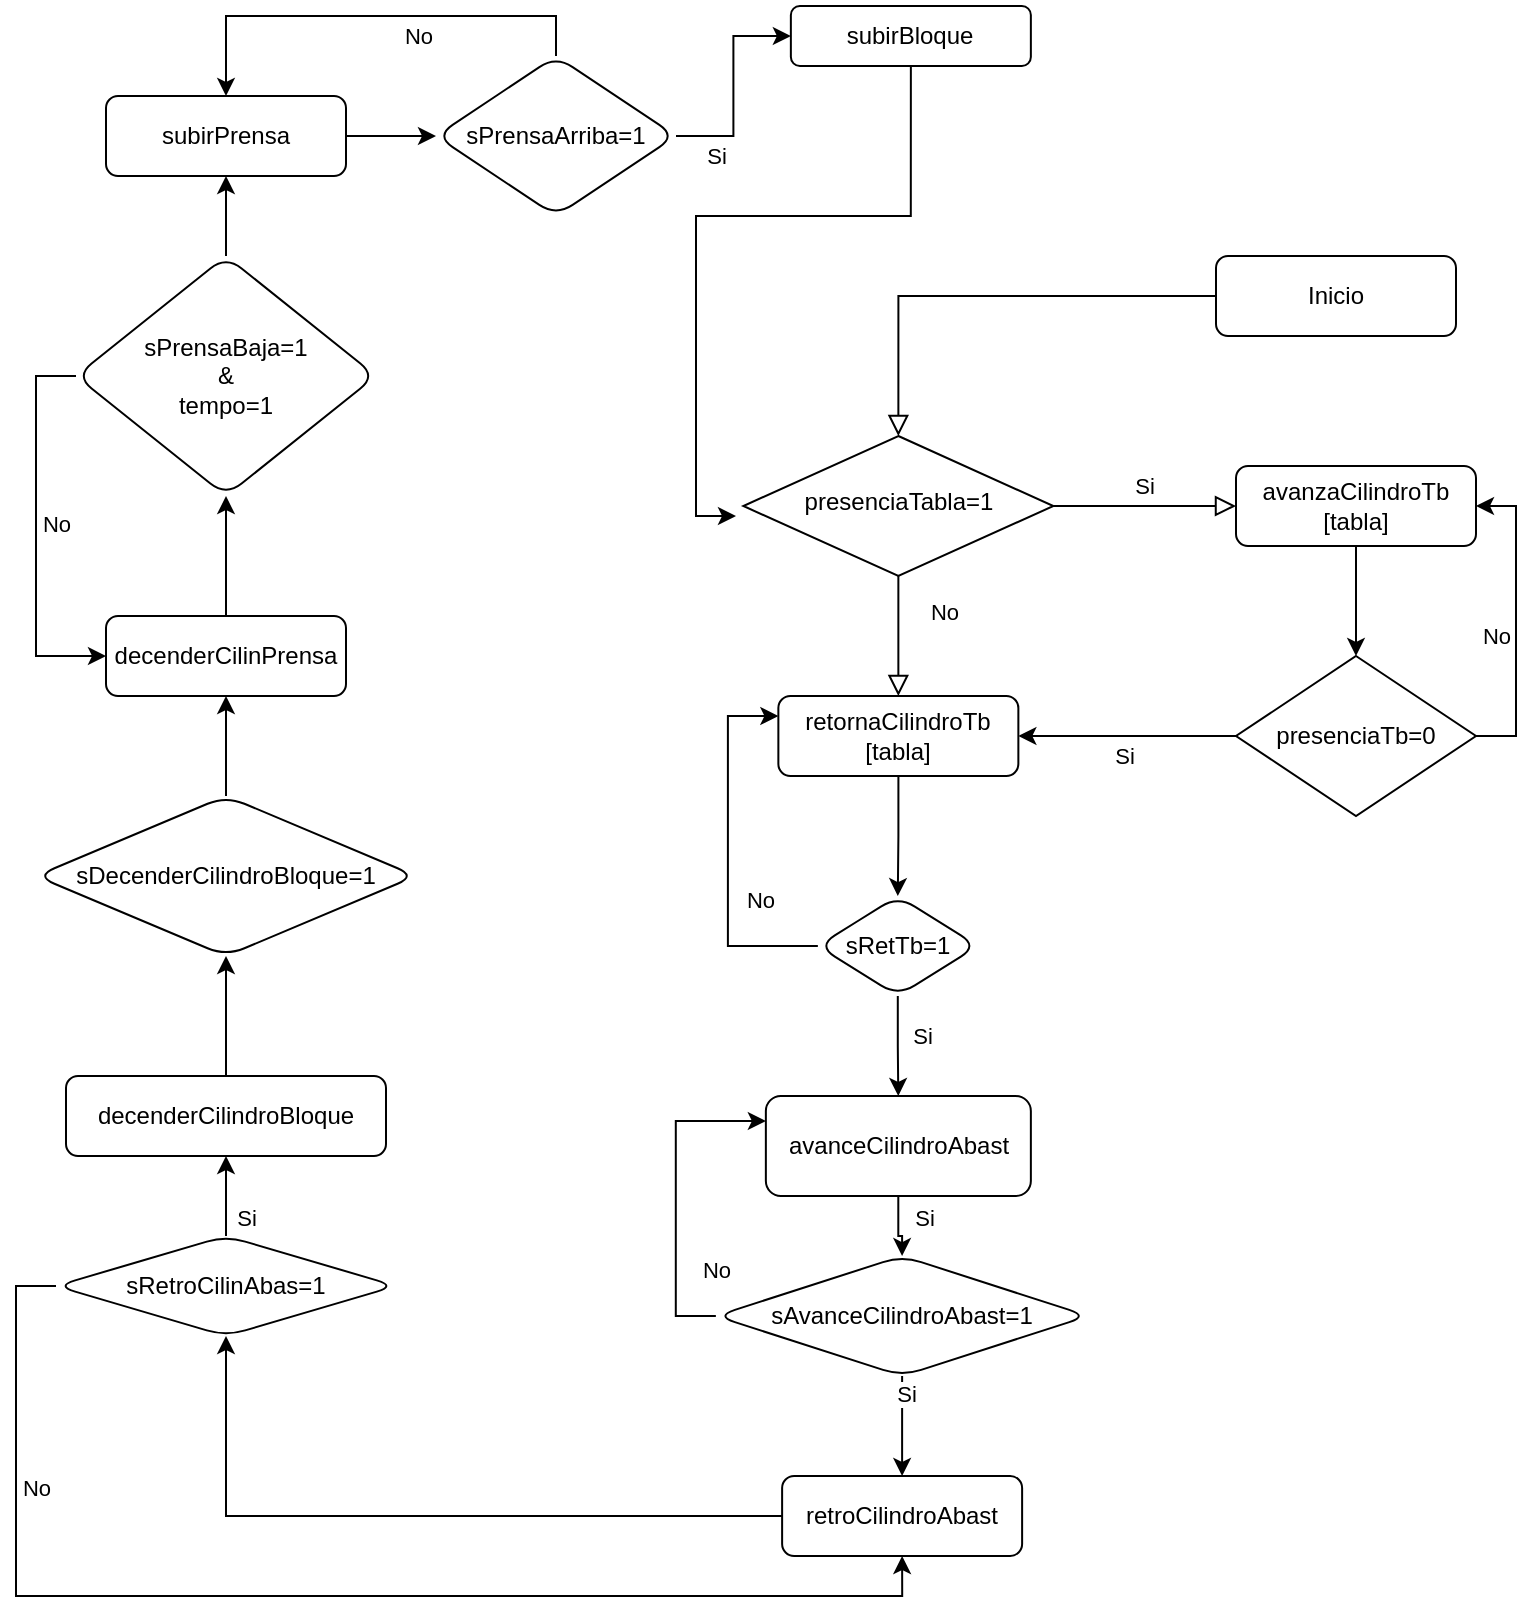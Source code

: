 <mxfile version="22.1.4" type="github">
  <diagram name="Page-1" id="q_WEoiL0naOX0lVXU06q">
    <mxGraphModel dx="1756" dy="1124" grid="1" gridSize="10" guides="1" tooltips="1" connect="1" arrows="1" fold="1" page="1" pageScale="1" pageWidth="850" pageHeight="1100" math="0" shadow="0">
      <root>
        <mxCell id="0" />
        <mxCell id="1" parent="0" />
        <mxCell id="4OhVzmpmFUMguLGM2Mql-1" value="" style="rounded=0;html=1;jettySize=auto;orthogonalLoop=1;fontSize=11;endArrow=block;endFill=0;endSize=8;strokeWidth=1;shadow=0;labelBackgroundColor=none;edgeStyle=orthogonalEdgeStyle;entryX=0.5;entryY=0;entryDx=0;entryDy=0;" parent="1" source="4OhVzmpmFUMguLGM2Mql-2" target="4OhVzmpmFUMguLGM2Mql-9" edge="1">
          <mxGeometry relative="1" as="geometry">
            <mxPoint x="425.267" y="130.005" as="targetPoint" />
          </mxGeometry>
        </mxCell>
        <mxCell id="4OhVzmpmFUMguLGM2Mql-2" value="Inicio" style="rounded=1;whiteSpace=wrap;html=1;fontSize=12;glass=0;strokeWidth=1;shadow=0;" parent="1" vertex="1">
          <mxGeometry x="670" y="160" width="120" height="40" as="geometry" />
        </mxCell>
        <mxCell id="4OhVzmpmFUMguLGM2Mql-7" value="No" style="rounded=0;html=1;jettySize=auto;orthogonalLoop=1;fontSize=11;endArrow=block;endFill=0;endSize=8;strokeWidth=1;shadow=0;labelBackgroundColor=none;edgeStyle=orthogonalEdgeStyle;" parent="1" source="4OhVzmpmFUMguLGM2Mql-9" target="4OhVzmpmFUMguLGM2Mql-10" edge="1">
          <mxGeometry x="-0.4" y="23" relative="1" as="geometry">
            <mxPoint as="offset" />
          </mxGeometry>
        </mxCell>
        <mxCell id="4OhVzmpmFUMguLGM2Mql-8" value="Si" style="edgeStyle=orthogonalEdgeStyle;rounded=0;html=1;jettySize=auto;orthogonalLoop=1;fontSize=11;endArrow=block;endFill=0;endSize=8;strokeWidth=1;shadow=0;labelBackgroundColor=none;" parent="1" source="4OhVzmpmFUMguLGM2Mql-9" target="4OhVzmpmFUMguLGM2Mql-12" edge="1">
          <mxGeometry y="10" relative="1" as="geometry">
            <mxPoint as="offset" />
          </mxGeometry>
        </mxCell>
        <mxCell id="4OhVzmpmFUMguLGM2Mql-9" value="presenciaTabla=1" style="rhombus;whiteSpace=wrap;html=1;shadow=0;fontFamily=Helvetica;fontSize=12;align=center;strokeWidth=1;spacing=6;spacingTop=-4;" parent="1" vertex="1">
          <mxGeometry x="433.68" y="250" width="155" height="70" as="geometry" />
        </mxCell>
        <mxCell id="USjdJJSaS5lvfbqe0eCx-4" value="" style="edgeStyle=orthogonalEdgeStyle;rounded=0;orthogonalLoop=1;jettySize=auto;html=1;" edge="1" parent="1" source="4OhVzmpmFUMguLGM2Mql-10" target="USjdJJSaS5lvfbqe0eCx-3">
          <mxGeometry relative="1" as="geometry" />
        </mxCell>
        <mxCell id="4OhVzmpmFUMguLGM2Mql-10" value="retornaCilindroTb&lt;br&gt;[tabla]" style="rounded=1;whiteSpace=wrap;html=1;fontSize=12;glass=0;strokeWidth=1;shadow=0;" parent="1" vertex="1">
          <mxGeometry x="451.18" y="380" width="120" height="40" as="geometry" />
        </mxCell>
        <mxCell id="4OhVzmpmFUMguLGM2Mql-11" value="" style="edgeStyle=orthogonalEdgeStyle;rounded=0;orthogonalLoop=1;jettySize=auto;html=1;" parent="1" source="4OhVzmpmFUMguLGM2Mql-12" target="4OhVzmpmFUMguLGM2Mql-13" edge="1">
          <mxGeometry relative="1" as="geometry" />
        </mxCell>
        <mxCell id="4OhVzmpmFUMguLGM2Mql-12" value="avanzaCilindroTb&lt;br&gt;[tabla]" style="rounded=1;whiteSpace=wrap;html=1;fontSize=12;glass=0;strokeWidth=1;shadow=0;" parent="1" vertex="1">
          <mxGeometry x="680" y="265" width="120" height="40" as="geometry" />
        </mxCell>
        <mxCell id="4OhVzmpmFUMguLGM2Mql-14" value="" style="edgeStyle=orthogonalEdgeStyle;rounded=0;orthogonalLoop=1;jettySize=auto;html=1;" parent="1" source="4OhVzmpmFUMguLGM2Mql-13" target="4OhVzmpmFUMguLGM2Mql-10" edge="1">
          <mxGeometry relative="1" as="geometry" />
        </mxCell>
        <mxCell id="4OhVzmpmFUMguLGM2Mql-15" value="Si" style="edgeLabel;html=1;align=center;verticalAlign=middle;resizable=0;points=[];" parent="4OhVzmpmFUMguLGM2Mql-14" vertex="1" connectable="0">
          <mxGeometry x="0.133" y="1" relative="1" as="geometry">
            <mxPoint x="5" y="9" as="offset" />
          </mxGeometry>
        </mxCell>
        <mxCell id="USjdJJSaS5lvfbqe0eCx-13" style="edgeStyle=orthogonalEdgeStyle;rounded=0;orthogonalLoop=1;jettySize=auto;html=1;exitX=1;exitY=0.5;exitDx=0;exitDy=0;entryX=1;entryY=0.5;entryDx=0;entryDy=0;" edge="1" parent="1" source="4OhVzmpmFUMguLGM2Mql-13" target="4OhVzmpmFUMguLGM2Mql-12">
          <mxGeometry relative="1" as="geometry" />
        </mxCell>
        <mxCell id="USjdJJSaS5lvfbqe0eCx-27" value="No" style="edgeLabel;html=1;align=center;verticalAlign=middle;resizable=0;points=[];" vertex="1" connectable="0" parent="USjdJJSaS5lvfbqe0eCx-13">
          <mxGeometry x="-0.25" y="-1" relative="1" as="geometry">
            <mxPoint x="-11" y="-12" as="offset" />
          </mxGeometry>
        </mxCell>
        <mxCell id="4OhVzmpmFUMguLGM2Mql-13" value="presenciaTb=0" style="rhombus;whiteSpace=wrap;html=1;" parent="1" vertex="1">
          <mxGeometry x="680" y="360" width="120" height="80" as="geometry" />
        </mxCell>
        <mxCell id="USjdJJSaS5lvfbqe0eCx-6" value="" style="edgeStyle=orthogonalEdgeStyle;rounded=0;orthogonalLoop=1;jettySize=auto;html=1;" edge="1" parent="1" source="USjdJJSaS5lvfbqe0eCx-3" target="USjdJJSaS5lvfbqe0eCx-5">
          <mxGeometry relative="1" as="geometry" />
        </mxCell>
        <mxCell id="USjdJJSaS5lvfbqe0eCx-9" value="Si" style="edgeLabel;html=1;align=center;verticalAlign=middle;resizable=0;points=[];" vertex="1" connectable="0" parent="USjdJJSaS5lvfbqe0eCx-6">
          <mxGeometry x="-0.088" y="-1" relative="1" as="geometry">
            <mxPoint x="13" y="-3" as="offset" />
          </mxGeometry>
        </mxCell>
        <mxCell id="USjdJJSaS5lvfbqe0eCx-7" style="edgeStyle=orthogonalEdgeStyle;rounded=0;orthogonalLoop=1;jettySize=auto;html=1;exitX=0;exitY=0.5;exitDx=0;exitDy=0;entryX=0;entryY=0.25;entryDx=0;entryDy=0;" edge="1" parent="1" source="USjdJJSaS5lvfbqe0eCx-3" target="4OhVzmpmFUMguLGM2Mql-10">
          <mxGeometry relative="1" as="geometry">
            <Array as="points">
              <mxPoint x="425.93" y="505" />
              <mxPoint x="425.93" y="390" />
            </Array>
          </mxGeometry>
        </mxCell>
        <mxCell id="USjdJJSaS5lvfbqe0eCx-8" value="No" style="edgeLabel;html=1;align=center;verticalAlign=middle;resizable=0;points=[];" vertex="1" connectable="0" parent="USjdJJSaS5lvfbqe0eCx-7">
          <mxGeometry x="-0.254" y="1" relative="1" as="geometry">
            <mxPoint x="17" y="1" as="offset" />
          </mxGeometry>
        </mxCell>
        <mxCell id="USjdJJSaS5lvfbqe0eCx-3" value="sRetTb=1" style="rhombus;whiteSpace=wrap;html=1;rounded=1;glass=0;strokeWidth=1;shadow=0;" vertex="1" parent="1">
          <mxGeometry x="470.93" y="480" width="80" height="50" as="geometry" />
        </mxCell>
        <mxCell id="USjdJJSaS5lvfbqe0eCx-11" value="" style="edgeStyle=orthogonalEdgeStyle;rounded=0;orthogonalLoop=1;jettySize=auto;html=1;" edge="1" parent="1" source="USjdJJSaS5lvfbqe0eCx-5" target="USjdJJSaS5lvfbqe0eCx-10">
          <mxGeometry relative="1" as="geometry" />
        </mxCell>
        <mxCell id="USjdJJSaS5lvfbqe0eCx-12" value="Si" style="edgeLabel;html=1;align=center;verticalAlign=middle;resizable=0;points=[];" vertex="1" connectable="0" parent="USjdJJSaS5lvfbqe0eCx-11">
          <mxGeometry x="-0.308" relative="1" as="geometry">
            <mxPoint x="13" as="offset" />
          </mxGeometry>
        </mxCell>
        <mxCell id="USjdJJSaS5lvfbqe0eCx-5" value="avanceCilindroAbast" style="whiteSpace=wrap;html=1;rounded=1;glass=0;strokeWidth=1;shadow=0;" vertex="1" parent="1">
          <mxGeometry x="444.93" y="580" width="132.5" height="50" as="geometry" />
        </mxCell>
        <mxCell id="USjdJJSaS5lvfbqe0eCx-14" style="edgeStyle=orthogonalEdgeStyle;rounded=0;orthogonalLoop=1;jettySize=auto;html=1;exitX=0;exitY=0.5;exitDx=0;exitDy=0;entryX=0;entryY=0.25;entryDx=0;entryDy=0;" edge="1" parent="1" source="USjdJJSaS5lvfbqe0eCx-10" target="USjdJJSaS5lvfbqe0eCx-5">
          <mxGeometry relative="1" as="geometry" />
        </mxCell>
        <mxCell id="USjdJJSaS5lvfbqe0eCx-15" value="No" style="edgeLabel;html=1;align=center;verticalAlign=middle;resizable=0;points=[];" vertex="1" connectable="0" parent="USjdJJSaS5lvfbqe0eCx-14">
          <mxGeometry x="-0.249" relative="1" as="geometry">
            <mxPoint x="20" y="18" as="offset" />
          </mxGeometry>
        </mxCell>
        <mxCell id="USjdJJSaS5lvfbqe0eCx-17" value="" style="edgeStyle=orthogonalEdgeStyle;rounded=0;orthogonalLoop=1;jettySize=auto;html=1;exitX=0.5;exitY=1;exitDx=0;exitDy=0;" edge="1" parent="1" source="USjdJJSaS5lvfbqe0eCx-10" target="USjdJJSaS5lvfbqe0eCx-16">
          <mxGeometry relative="1" as="geometry" />
        </mxCell>
        <mxCell id="USjdJJSaS5lvfbqe0eCx-18" value="Si" style="edgeLabel;html=1;align=center;verticalAlign=middle;resizable=0;points=[];" vertex="1" connectable="0" parent="USjdJJSaS5lvfbqe0eCx-17">
          <mxGeometry x="-0.323" y="2" relative="1" as="geometry">
            <mxPoint y="-8" as="offset" />
          </mxGeometry>
        </mxCell>
        <mxCell id="USjdJJSaS5lvfbqe0eCx-10" value="sAvanceCilindroAbast=1" style="rhombus;whiteSpace=wrap;html=1;rounded=1;glass=0;strokeWidth=1;shadow=0;" vertex="1" parent="1">
          <mxGeometry x="419.93" y="660" width="186.25" height="60" as="geometry" />
        </mxCell>
        <mxCell id="USjdJJSaS5lvfbqe0eCx-20" value="" style="edgeStyle=orthogonalEdgeStyle;rounded=0;orthogonalLoop=1;jettySize=auto;html=1;" edge="1" parent="1" source="USjdJJSaS5lvfbqe0eCx-16" target="USjdJJSaS5lvfbqe0eCx-19">
          <mxGeometry relative="1" as="geometry" />
        </mxCell>
        <mxCell id="USjdJJSaS5lvfbqe0eCx-16" value="retroCilindroAbast" style="whiteSpace=wrap;html=1;rounded=1;glass=0;strokeWidth=1;shadow=0;" vertex="1" parent="1">
          <mxGeometry x="453.06" y="770" width="120" height="40" as="geometry" />
        </mxCell>
        <mxCell id="USjdJJSaS5lvfbqe0eCx-24" value="" style="edgeStyle=orthogonalEdgeStyle;rounded=0;orthogonalLoop=1;jettySize=auto;html=1;" edge="1" parent="1" source="USjdJJSaS5lvfbqe0eCx-19" target="USjdJJSaS5lvfbqe0eCx-23">
          <mxGeometry relative="1" as="geometry" />
        </mxCell>
        <mxCell id="USjdJJSaS5lvfbqe0eCx-25" value="Si" style="edgeLabel;html=1;align=center;verticalAlign=middle;resizable=0;points=[];" vertex="1" connectable="0" parent="USjdJJSaS5lvfbqe0eCx-24">
          <mxGeometry x="-0.342" relative="1" as="geometry">
            <mxPoint x="10" y="4" as="offset" />
          </mxGeometry>
        </mxCell>
        <mxCell id="USjdJJSaS5lvfbqe0eCx-29" style="edgeStyle=orthogonalEdgeStyle;rounded=0;orthogonalLoop=1;jettySize=auto;html=1;exitX=0;exitY=0.5;exitDx=0;exitDy=0;entryX=0.5;entryY=1;entryDx=0;entryDy=0;" edge="1" parent="1" source="USjdJJSaS5lvfbqe0eCx-19" target="USjdJJSaS5lvfbqe0eCx-16">
          <mxGeometry relative="1" as="geometry" />
        </mxCell>
        <mxCell id="USjdJJSaS5lvfbqe0eCx-38" value="No" style="edgeLabel;html=1;align=center;verticalAlign=middle;resizable=0;points=[];" vertex="1" connectable="0" parent="USjdJJSaS5lvfbqe0eCx-29">
          <mxGeometry x="-0.633" y="3" relative="1" as="geometry">
            <mxPoint x="7" y="4" as="offset" />
          </mxGeometry>
        </mxCell>
        <mxCell id="USjdJJSaS5lvfbqe0eCx-19" value="sRetroCilinAbas=1" style="rhombus;whiteSpace=wrap;html=1;rounded=1;glass=0;strokeWidth=1;shadow=0;" vertex="1" parent="1">
          <mxGeometry x="90" y="650" width="170" height="50" as="geometry" />
        </mxCell>
        <mxCell id="USjdJJSaS5lvfbqe0eCx-31" value="" style="edgeStyle=orthogonalEdgeStyle;rounded=0;orthogonalLoop=1;jettySize=auto;html=1;" edge="1" parent="1" source="USjdJJSaS5lvfbqe0eCx-23" target="USjdJJSaS5lvfbqe0eCx-30">
          <mxGeometry relative="1" as="geometry" />
        </mxCell>
        <mxCell id="USjdJJSaS5lvfbqe0eCx-23" value="decenderCilindroBloque" style="whiteSpace=wrap;html=1;rounded=1;glass=0;strokeWidth=1;shadow=0;" vertex="1" parent="1">
          <mxGeometry x="95" y="570" width="160" height="40" as="geometry" />
        </mxCell>
        <mxCell id="USjdJJSaS5lvfbqe0eCx-33" value="" style="edgeStyle=orthogonalEdgeStyle;rounded=0;orthogonalLoop=1;jettySize=auto;html=1;" edge="1" parent="1" source="USjdJJSaS5lvfbqe0eCx-30" target="USjdJJSaS5lvfbqe0eCx-32">
          <mxGeometry relative="1" as="geometry" />
        </mxCell>
        <mxCell id="USjdJJSaS5lvfbqe0eCx-30" value="sDecenderCilindroBloque=1" style="rhombus;whiteSpace=wrap;html=1;rounded=1;glass=0;strokeWidth=1;shadow=0;" vertex="1" parent="1">
          <mxGeometry x="80" y="430" width="190" height="80" as="geometry" />
        </mxCell>
        <mxCell id="USjdJJSaS5lvfbqe0eCx-35" value="" style="edgeStyle=orthogonalEdgeStyle;rounded=0;orthogonalLoop=1;jettySize=auto;html=1;" edge="1" parent="1" source="USjdJJSaS5lvfbqe0eCx-32" target="USjdJJSaS5lvfbqe0eCx-34">
          <mxGeometry relative="1" as="geometry" />
        </mxCell>
        <mxCell id="USjdJJSaS5lvfbqe0eCx-32" value="decenderCilinPrensa" style="whiteSpace=wrap;html=1;rounded=1;glass=0;strokeWidth=1;shadow=0;" vertex="1" parent="1">
          <mxGeometry x="115" y="340" width="120" height="40" as="geometry" />
        </mxCell>
        <mxCell id="USjdJJSaS5lvfbqe0eCx-36" style="edgeStyle=orthogonalEdgeStyle;rounded=0;orthogonalLoop=1;jettySize=auto;html=1;entryX=0;entryY=0.5;entryDx=0;entryDy=0;exitX=0;exitY=0.5;exitDx=0;exitDy=0;" edge="1" parent="1" source="USjdJJSaS5lvfbqe0eCx-34" target="USjdJJSaS5lvfbqe0eCx-32">
          <mxGeometry relative="1" as="geometry">
            <mxPoint x="40" y="360" as="targetPoint" />
          </mxGeometry>
        </mxCell>
        <mxCell id="USjdJJSaS5lvfbqe0eCx-37" value="No" style="edgeLabel;html=1;align=center;verticalAlign=middle;resizable=0;points=[];" vertex="1" connectable="0" parent="USjdJJSaS5lvfbqe0eCx-36">
          <mxGeometry x="-0.035" y="-2" relative="1" as="geometry">
            <mxPoint x="12" as="offset" />
          </mxGeometry>
        </mxCell>
        <mxCell id="USjdJJSaS5lvfbqe0eCx-40" value="" style="edgeStyle=orthogonalEdgeStyle;rounded=0;orthogonalLoop=1;jettySize=auto;html=1;" edge="1" parent="1" source="USjdJJSaS5lvfbqe0eCx-34" target="USjdJJSaS5lvfbqe0eCx-39">
          <mxGeometry relative="1" as="geometry" />
        </mxCell>
        <mxCell id="USjdJJSaS5lvfbqe0eCx-34" value="sPrensaBaja=1&lt;br&gt;&amp;amp;&lt;br&gt;tempo=1" style="rhombus;whiteSpace=wrap;html=1;rounded=1;glass=0;strokeWidth=1;shadow=0;" vertex="1" parent="1">
          <mxGeometry x="100" y="160" width="150" height="120" as="geometry" />
        </mxCell>
        <mxCell id="USjdJJSaS5lvfbqe0eCx-43" value="" style="edgeStyle=orthogonalEdgeStyle;rounded=0;orthogonalLoop=1;jettySize=auto;html=1;" edge="1" parent="1" source="USjdJJSaS5lvfbqe0eCx-39" target="USjdJJSaS5lvfbqe0eCx-42">
          <mxGeometry relative="1" as="geometry" />
        </mxCell>
        <mxCell id="USjdJJSaS5lvfbqe0eCx-39" value="subirPrensa" style="whiteSpace=wrap;html=1;rounded=1;glass=0;strokeWidth=1;shadow=0;" vertex="1" parent="1">
          <mxGeometry x="115" y="80" width="120" height="40" as="geometry" />
        </mxCell>
        <mxCell id="USjdJJSaS5lvfbqe0eCx-45" value="" style="edgeStyle=orthogonalEdgeStyle;rounded=0;orthogonalLoop=1;jettySize=auto;html=1;" edge="1" parent="1" source="USjdJJSaS5lvfbqe0eCx-42" target="USjdJJSaS5lvfbqe0eCx-44">
          <mxGeometry relative="1" as="geometry" />
        </mxCell>
        <mxCell id="USjdJJSaS5lvfbqe0eCx-48" value="Si" style="edgeLabel;html=1;align=center;verticalAlign=middle;resizable=0;points=[];" vertex="1" connectable="0" parent="USjdJJSaS5lvfbqe0eCx-45">
          <mxGeometry x="-0.685" relative="1" as="geometry">
            <mxPoint x="3" y="10" as="offset" />
          </mxGeometry>
        </mxCell>
        <mxCell id="USjdJJSaS5lvfbqe0eCx-46" style="edgeStyle=orthogonalEdgeStyle;rounded=0;orthogonalLoop=1;jettySize=auto;html=1;exitX=0.5;exitY=0;exitDx=0;exitDy=0;entryX=0.5;entryY=0;entryDx=0;entryDy=0;" edge="1" parent="1" source="USjdJJSaS5lvfbqe0eCx-42" target="USjdJJSaS5lvfbqe0eCx-39">
          <mxGeometry relative="1" as="geometry" />
        </mxCell>
        <mxCell id="USjdJJSaS5lvfbqe0eCx-47" value="No" style="edgeLabel;html=1;align=center;verticalAlign=middle;resizable=0;points=[];" vertex="1" connectable="0" parent="USjdJJSaS5lvfbqe0eCx-46">
          <mxGeometry x="-0.16" y="1" relative="1" as="geometry">
            <mxPoint x="5" y="9" as="offset" />
          </mxGeometry>
        </mxCell>
        <mxCell id="USjdJJSaS5lvfbqe0eCx-42" value="sPrensaArriba=1" style="rhombus;whiteSpace=wrap;html=1;rounded=1;glass=0;strokeWidth=1;shadow=0;" vertex="1" parent="1">
          <mxGeometry x="280" y="60" width="120" height="80" as="geometry" />
        </mxCell>
        <mxCell id="USjdJJSaS5lvfbqe0eCx-49" style="edgeStyle=orthogonalEdgeStyle;rounded=0;orthogonalLoop=1;jettySize=auto;html=1;exitX=0.5;exitY=1;exitDx=0;exitDy=0;" edge="1" parent="1" source="USjdJJSaS5lvfbqe0eCx-44">
          <mxGeometry relative="1" as="geometry">
            <mxPoint x="430" y="290" as="targetPoint" />
            <Array as="points">
              <mxPoint x="517" y="140" />
              <mxPoint x="410" y="140" />
              <mxPoint x="410" y="290" />
            </Array>
          </mxGeometry>
        </mxCell>
        <mxCell id="USjdJJSaS5lvfbqe0eCx-44" value="subirBloque" style="whiteSpace=wrap;html=1;rounded=1;glass=0;strokeWidth=1;shadow=0;" vertex="1" parent="1">
          <mxGeometry x="457.43" y="35" width="120" height="30" as="geometry" />
        </mxCell>
      </root>
    </mxGraphModel>
  </diagram>
</mxfile>
